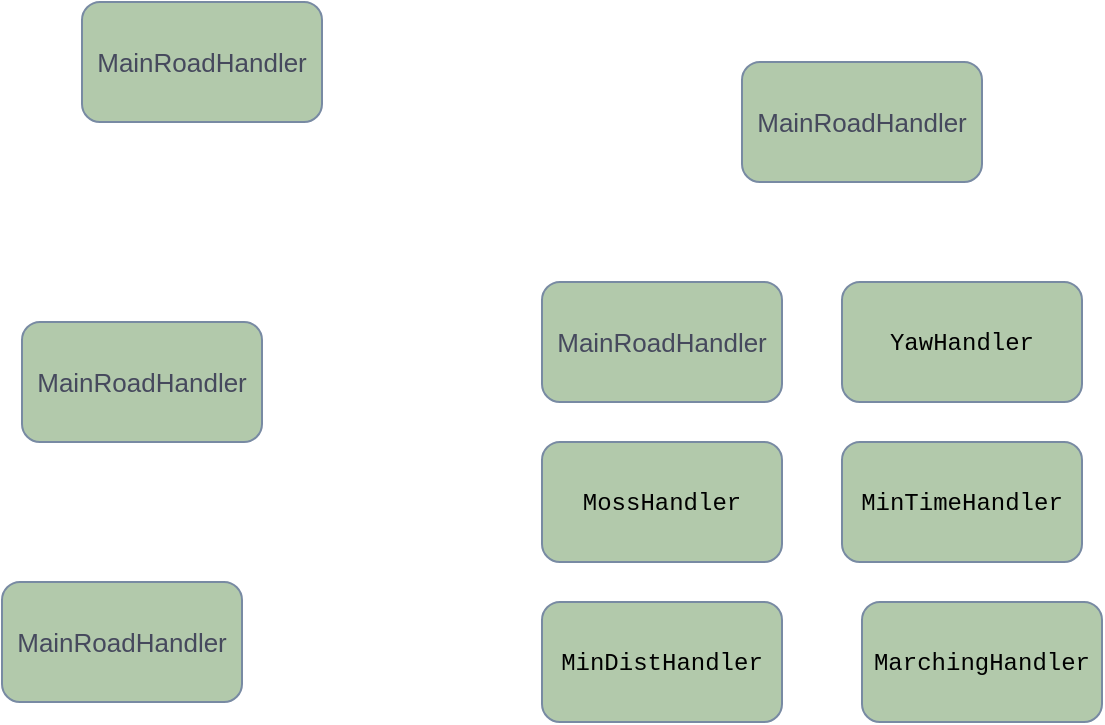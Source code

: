 <mxfile version="14.9.6" type="github" pages="2">
  <diagram id="wFE0QG_FPsp0jaGvCLVb" name="Page-1">
    <mxGraphModel dx="893" dy="620" grid="1" gridSize="10" guides="1" tooltips="1" connect="1" arrows="1" fold="1" page="1" pageScale="1" pageWidth="850" pageHeight="1100" math="0" shadow="0">
      <root>
        <mxCell id="0" />
        <mxCell id="1" parent="0" />
        <mxCell id="uWwQqz9Uc9Tlv7Yh6BK5-2" value="&lt;font style=&quot;font-size: 13px&quot;&gt;MainRoadHandler&lt;/font&gt;" style="rounded=1;whiteSpace=wrap;html=1;fillColor=#B2C9AB;strokeColor=#788AA3;fontColor=#46495D;" vertex="1" parent="1">
          <mxGeometry x="360" y="290" width="120" height="60" as="geometry" />
        </mxCell>
        <mxCell id="uWwQqz9Uc9Tlv7Yh6BK5-3" value="&lt;div style=&quot;font-family: &amp;#34;menlo&amp;#34; , &amp;#34;monaco&amp;#34; , &amp;#34;courier new&amp;#34; , monospace ; line-height: 18px&quot;&gt;&lt;font color=&quot;#000000&quot;&gt;MossHandler&lt;/font&gt;&lt;/div&gt;" style="rounded=1;whiteSpace=wrap;html=1;fillColor=#B2C9AB;strokeColor=#788AA3;fontColor=#46495D;" vertex="1" parent="1">
          <mxGeometry x="360" y="370" width="120" height="60" as="geometry" />
        </mxCell>
        <mxCell id="uWwQqz9Uc9Tlv7Yh6BK5-4" value="&lt;div style=&quot;font-family: &amp;#34;menlo&amp;#34; , &amp;#34;monaco&amp;#34; , &amp;#34;courier new&amp;#34; , monospace ; line-height: 18px&quot;&gt;&lt;font color=&quot;#000000&quot;&gt;YawHandler&lt;/font&gt;&lt;/div&gt;" style="rounded=1;whiteSpace=wrap;html=1;fillColor=#B2C9AB;strokeColor=#788AA3;fontColor=#46495D;" vertex="1" parent="1">
          <mxGeometry x="510" y="290" width="120" height="60" as="geometry" />
        </mxCell>
        <mxCell id="uWwQqz9Uc9Tlv7Yh6BK5-5" value="&lt;div style=&quot;font-family: &amp;#34;menlo&amp;#34; , &amp;#34;monaco&amp;#34; , &amp;#34;courier new&amp;#34; , monospace ; line-height: 18px&quot;&gt;&lt;font color=&quot;#000000&quot;&gt;MinTimeHandler&lt;/font&gt;&lt;/div&gt;" style="rounded=1;whiteSpace=wrap;html=1;fillColor=#B2C9AB;strokeColor=#788AA3;fontColor=#46495D;" vertex="1" parent="1">
          <mxGeometry x="510" y="370" width="120" height="60" as="geometry" />
        </mxCell>
        <mxCell id="uWwQqz9Uc9Tlv7Yh6BK5-6" value="&lt;div style=&quot;font-family: &amp;#34;menlo&amp;#34; , &amp;#34;monaco&amp;#34; , &amp;#34;courier new&amp;#34; , monospace ; line-height: 18px&quot;&gt;&lt;div style=&quot;font-family: &amp;#34;menlo&amp;#34; , &amp;#34;monaco&amp;#34; , &amp;#34;courier new&amp;#34; , monospace ; line-height: 18px&quot;&gt;&lt;font color=&quot;#000000&quot;&gt;MinDistHandler&lt;/font&gt;&lt;/div&gt;&lt;/div&gt;" style="rounded=1;whiteSpace=wrap;html=1;fillColor=#B2C9AB;strokeColor=#788AA3;fontColor=#46495D;" vertex="1" parent="1">
          <mxGeometry x="360" y="450" width="120" height="60" as="geometry" />
        </mxCell>
        <mxCell id="uWwQqz9Uc9Tlv7Yh6BK5-7" value="&lt;div style=&quot;font-family: &amp;#34;menlo&amp;#34; , &amp;#34;monaco&amp;#34; , &amp;#34;courier new&amp;#34; , monospace ; line-height: 18px&quot;&gt;&lt;font color=&quot;#000000&quot;&gt;MarchingHandler&lt;/font&gt;&lt;/div&gt;" style="rounded=1;whiteSpace=wrap;html=1;fillColor=#B2C9AB;strokeColor=#788AA3;fontColor=#46495D;" vertex="1" parent="1">
          <mxGeometry x="520" y="450" width="120" height="60" as="geometry" />
        </mxCell>
        <mxCell id="uWwQqz9Uc9Tlv7Yh6BK5-8" value="&lt;font style=&quot;font-size: 13px&quot;&gt;MainRoadHandler&lt;/font&gt;" style="rounded=1;whiteSpace=wrap;html=1;fillColor=#B2C9AB;strokeColor=#788AA3;fontColor=#46495D;" vertex="1" parent="1">
          <mxGeometry x="90" y="440" width="120" height="60" as="geometry" />
        </mxCell>
        <mxCell id="uWwQqz9Uc9Tlv7Yh6BK5-9" value="&lt;font style=&quot;font-size: 13px&quot;&gt;MainRoadHandler&lt;/font&gt;" style="rounded=1;whiteSpace=wrap;html=1;fillColor=#B2C9AB;strokeColor=#788AA3;fontColor=#46495D;" vertex="1" parent="1">
          <mxGeometry x="100" y="310" width="120" height="60" as="geometry" />
        </mxCell>
        <mxCell id="uWwQqz9Uc9Tlv7Yh6BK5-10" value="&lt;font style=&quot;font-size: 13px&quot;&gt;MainRoadHandler&lt;/font&gt;" style="rounded=1;whiteSpace=wrap;html=1;fillColor=#B2C9AB;strokeColor=#788AA3;fontColor=#46495D;" vertex="1" parent="1">
          <mxGeometry x="130" y="150" width="120" height="60" as="geometry" />
        </mxCell>
        <mxCell id="uWwQqz9Uc9Tlv7Yh6BK5-11" value="&lt;font style=&quot;font-size: 13px&quot;&gt;MainRoadHandler&lt;/font&gt;" style="rounded=1;whiteSpace=wrap;html=1;fillColor=#B2C9AB;strokeColor=#788AA3;fontColor=#46495D;" vertex="1" parent="1">
          <mxGeometry x="460" y="180" width="120" height="60" as="geometry" />
        </mxCell>
      </root>
    </mxGraphModel>
  </diagram>
  <diagram id="3k9X7e9ZSLPZ0P6Q_Tzt" name="Page-2">
    <mxGraphModel dx="893" dy="620" grid="1" gridSize="10" guides="1" tooltips="1" connect="1" arrows="1" fold="1" page="1" pageScale="1" pageWidth="827" pageHeight="1169" math="0" shadow="0">
      <root>
        <mxCell id="433PY1cQjpN-XvZXadCi-0" />
        <mxCell id="433PY1cQjpN-XvZXadCi-1" parent="433PY1cQjpN-XvZXadCi-0" />
      </root>
    </mxGraphModel>
  </diagram>
</mxfile>
